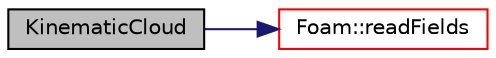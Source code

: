 digraph "KinematicCloud"
{
  bgcolor="transparent";
  edge [fontname="Helvetica",fontsize="10",labelfontname="Helvetica",labelfontsize="10"];
  node [fontname="Helvetica",fontsize="10",shape=record];
  rankdir="LR";
  Node1 [label="KinematicCloud",height=0.2,width=0.4,color="black", fillcolor="grey75", style="filled", fontcolor="black"];
  Node1 -> Node2 [color="midnightblue",fontsize="10",style="solid",fontname="Helvetica"];
  Node2 [label="Foam::readFields",height=0.2,width=0.4,color="red",URL="$a10893.html#a37e5c4c2e45c8917135c286f9a99535f",tooltip="Read the selected GeometricFields of the specified type. "];
}
